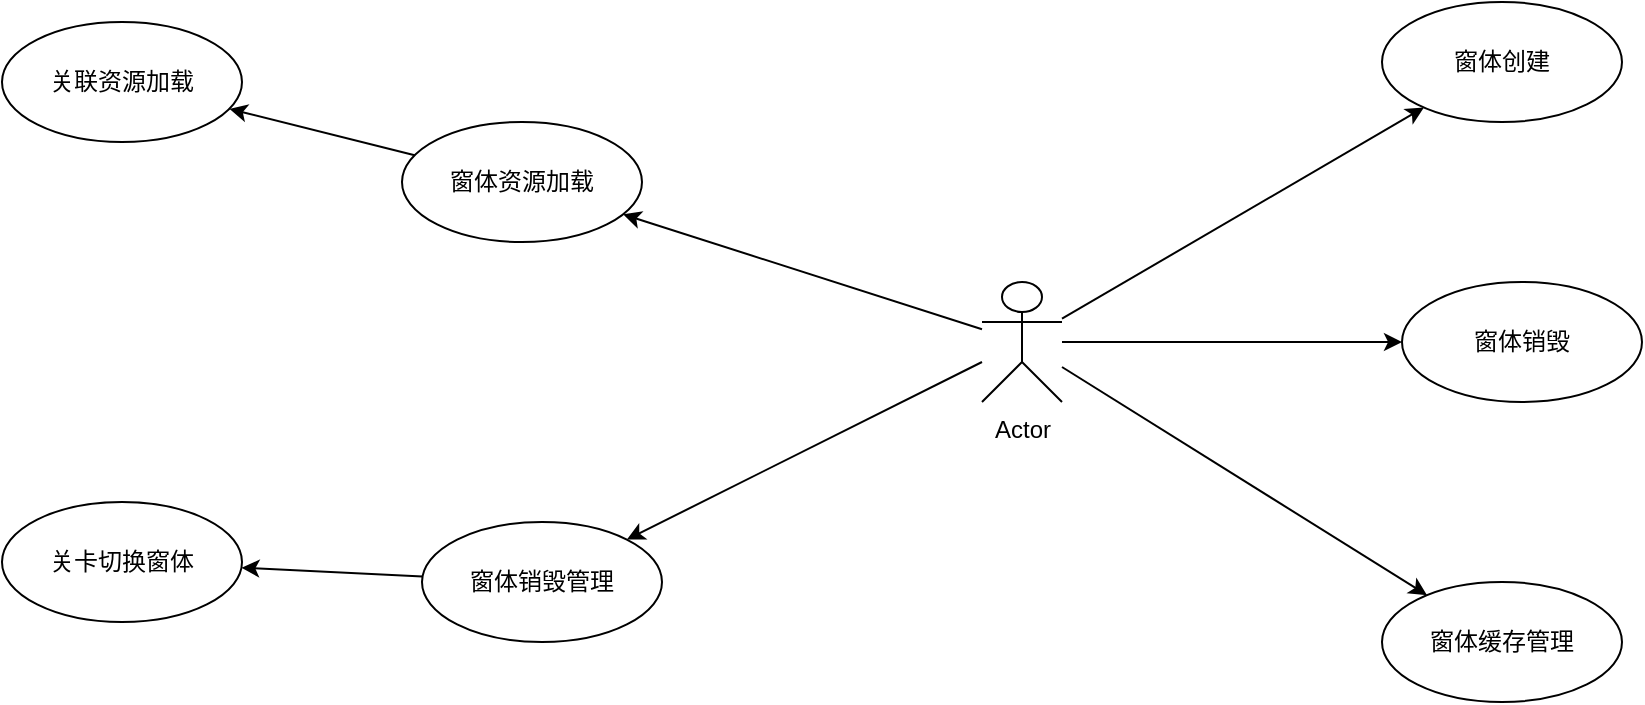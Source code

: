 <mxfile version="15.4.0" type="device" pages="2"><diagram id="1R5fsJLBqTPkKA30AuIG" name="UI管理器用例图"><mxGraphModel dx="2249" dy="942" grid="1" gridSize="10" guides="1" tooltips="1" connect="1" arrows="1" fold="1" page="1" pageScale="1" pageWidth="827" pageHeight="1169" math="0" shadow="0"><root><mxCell id="0"/><mxCell id="1" parent="0"/><mxCell id="htj4eVLNjYHIgbAx488Q-1" value="" style="rounded=0;orthogonalLoop=1;jettySize=auto;html=1;" edge="1" parent="1" source="htj4eVLNjYHIgbAx488Q-6" target="htj4eVLNjYHIgbAx488Q-7"><mxGeometry relative="1" as="geometry"/></mxCell><mxCell id="htj4eVLNjYHIgbAx488Q-2" value="" style="edgeStyle=none;rounded=0;orthogonalLoop=1;jettySize=auto;html=1;" edge="1" parent="1" source="htj4eVLNjYHIgbAx488Q-6" target="htj4eVLNjYHIgbAx488Q-8"><mxGeometry relative="1" as="geometry"/></mxCell><mxCell id="htj4eVLNjYHIgbAx488Q-3" style="edgeStyle=none;rounded=0;orthogonalLoop=1;jettySize=auto;html=1;" edge="1" parent="1" source="htj4eVLNjYHIgbAx488Q-6" target="htj4eVLNjYHIgbAx488Q-9"><mxGeometry relative="1" as="geometry"/></mxCell><mxCell id="htj4eVLNjYHIgbAx488Q-4" value="" style="edgeStyle=none;rounded=0;orthogonalLoop=1;jettySize=auto;html=1;" edge="1" parent="1" source="htj4eVLNjYHIgbAx488Q-6" target="htj4eVLNjYHIgbAx488Q-11"><mxGeometry relative="1" as="geometry"/></mxCell><mxCell id="htj4eVLNjYHIgbAx488Q-5" value="" style="edgeStyle=none;rounded=0;orthogonalLoop=1;jettySize=auto;html=1;" edge="1" parent="1" source="htj4eVLNjYHIgbAx488Q-6" target="htj4eVLNjYHIgbAx488Q-14"><mxGeometry relative="1" as="geometry"/></mxCell><mxCell id="htj4eVLNjYHIgbAx488Q-6" value="Actor" style="shape=umlActor;verticalLabelPosition=bottom;verticalAlign=top;html=1;outlineConnect=0;" vertex="1" parent="1"><mxGeometry x="310" y="280" width="40" height="60" as="geometry"/></mxCell><mxCell id="htj4eVLNjYHIgbAx488Q-7" value="窗体创建" style="ellipse;whiteSpace=wrap;html=1;verticalAlign=middle;" vertex="1" parent="1"><mxGeometry x="510" y="140" width="120" height="60" as="geometry"/></mxCell><mxCell id="htj4eVLNjYHIgbAx488Q-8" value="窗体销毁" style="ellipse;whiteSpace=wrap;html=1;verticalAlign=middle;" vertex="1" parent="1"><mxGeometry x="520" y="280" width="120" height="60" as="geometry"/></mxCell><mxCell id="htj4eVLNjYHIgbAx488Q-9" value="窗体缓存管理" style="ellipse;whiteSpace=wrap;html=1;verticalAlign=middle;" vertex="1" parent="1"><mxGeometry x="510" y="430" width="120" height="60" as="geometry"/></mxCell><mxCell id="htj4eVLNjYHIgbAx488Q-10" value="" style="edgeStyle=none;rounded=0;orthogonalLoop=1;jettySize=auto;html=1;" edge="1" parent="1" source="htj4eVLNjYHIgbAx488Q-11" target="htj4eVLNjYHIgbAx488Q-12"><mxGeometry relative="1" as="geometry"/></mxCell><mxCell id="htj4eVLNjYHIgbAx488Q-11" value="窗体资源加载" style="ellipse;whiteSpace=wrap;html=1;verticalAlign=middle;" vertex="1" parent="1"><mxGeometry x="20" y="200" width="120" height="60" as="geometry"/></mxCell><mxCell id="htj4eVLNjYHIgbAx488Q-12" value="关联资源加载" style="ellipse;whiteSpace=wrap;html=1;verticalAlign=middle;" vertex="1" parent="1"><mxGeometry x="-180" y="150" width="120" height="60" as="geometry"/></mxCell><mxCell id="htj4eVLNjYHIgbAx488Q-13" value="" style="edgeStyle=none;rounded=0;orthogonalLoop=1;jettySize=auto;html=1;" edge="1" parent="1" source="htj4eVLNjYHIgbAx488Q-14" target="htj4eVLNjYHIgbAx488Q-15"><mxGeometry relative="1" as="geometry"/></mxCell><mxCell id="htj4eVLNjYHIgbAx488Q-14" value="窗体销毁管理" style="ellipse;whiteSpace=wrap;html=1;verticalAlign=middle;" vertex="1" parent="1"><mxGeometry x="30" y="400" width="120" height="60" as="geometry"/></mxCell><mxCell id="htj4eVLNjYHIgbAx488Q-15" value="关卡切换窗体" style="ellipse;whiteSpace=wrap;html=1;verticalAlign=middle;" vertex="1" parent="1"><mxGeometry x="-180" y="390" width="120" height="60" as="geometry"/></mxCell></root></mxGraphModel></diagram><diagram id="2uxoiZ9OuS5IBYNkbT6i" name="类图"><mxGraphModel dx="1422" dy="942" grid="1" gridSize="10" guides="1" tooltips="1" connect="1" arrows="1" fold="1" page="1" pageScale="1" pageWidth="827" pageHeight="1169" math="0" shadow="0"><root><mxCell id="X360DT6vN-tVTQCnpaPn-0"/><mxCell id="X360DT6vN-tVTQCnpaPn-1" parent="X360DT6vN-tVTQCnpaPn-0"/></root></mxGraphModel></diagram></mxfile>